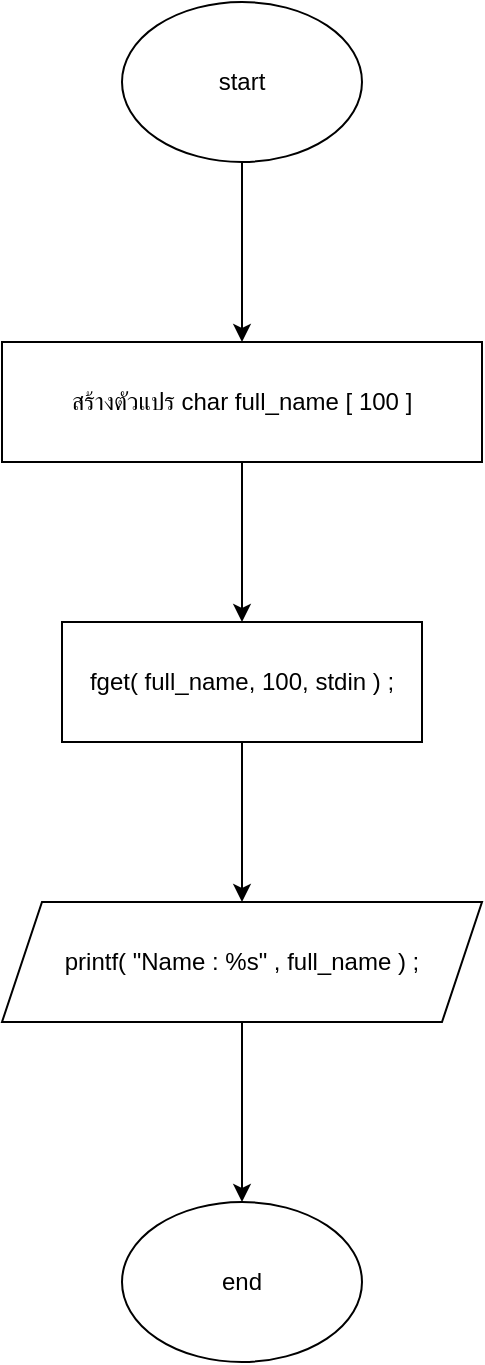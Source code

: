 <mxfile version="25.0.3">
  <diagram name="หน้า-1" id="zYUz-LeYK89Ox7upW3Zc">
    <mxGraphModel dx="1034" dy="446" grid="1" gridSize="10" guides="1" tooltips="1" connect="1" arrows="1" fold="1" page="1" pageScale="1" pageWidth="827" pageHeight="1169" math="0" shadow="0">
      <root>
        <mxCell id="0" />
        <mxCell id="1" parent="0" />
        <mxCell id="KpkFMWOr-z7UeRIUxzfo-3" value="" style="edgeStyle=orthogonalEdgeStyle;rounded=0;orthogonalLoop=1;jettySize=auto;html=1;" edge="1" parent="1" source="KpkFMWOr-z7UeRIUxzfo-1" target="KpkFMWOr-z7UeRIUxzfo-2">
          <mxGeometry relative="1" as="geometry" />
        </mxCell>
        <mxCell id="KpkFMWOr-z7UeRIUxzfo-1" value="start" style="ellipse;whiteSpace=wrap;html=1;" vertex="1" parent="1">
          <mxGeometry x="350" y="90" width="120" height="80" as="geometry" />
        </mxCell>
        <mxCell id="KpkFMWOr-z7UeRIUxzfo-5" value="" style="edgeStyle=orthogonalEdgeStyle;rounded=0;orthogonalLoop=1;jettySize=auto;html=1;" edge="1" parent="1" source="KpkFMWOr-z7UeRIUxzfo-2" target="KpkFMWOr-z7UeRIUxzfo-4">
          <mxGeometry relative="1" as="geometry" />
        </mxCell>
        <mxCell id="KpkFMWOr-z7UeRIUxzfo-2" value="สร้างตัวแปร char full_name [ 100 ]" style="whiteSpace=wrap;html=1;" vertex="1" parent="1">
          <mxGeometry x="290" y="260" width="240" height="60" as="geometry" />
        </mxCell>
        <mxCell id="KpkFMWOr-z7UeRIUxzfo-7" value="" style="edgeStyle=orthogonalEdgeStyle;rounded=0;orthogonalLoop=1;jettySize=auto;html=1;" edge="1" parent="1" source="KpkFMWOr-z7UeRIUxzfo-4" target="KpkFMWOr-z7UeRIUxzfo-6">
          <mxGeometry relative="1" as="geometry" />
        </mxCell>
        <mxCell id="KpkFMWOr-z7UeRIUxzfo-4" value="fget( full_name, 100, stdin ) ;" style="whiteSpace=wrap;html=1;" vertex="1" parent="1">
          <mxGeometry x="320" y="400" width="180" height="60" as="geometry" />
        </mxCell>
        <mxCell id="KpkFMWOr-z7UeRIUxzfo-9" value="" style="edgeStyle=orthogonalEdgeStyle;rounded=0;orthogonalLoop=1;jettySize=auto;html=1;" edge="1" parent="1" source="KpkFMWOr-z7UeRIUxzfo-6" target="KpkFMWOr-z7UeRIUxzfo-8">
          <mxGeometry relative="1" as="geometry" />
        </mxCell>
        <mxCell id="KpkFMWOr-z7UeRIUxzfo-6" value="printf( &quot;Name : %s&quot; , full_name ) ;" style="shape=parallelogram;perimeter=parallelogramPerimeter;whiteSpace=wrap;html=1;fixedSize=1;" vertex="1" parent="1">
          <mxGeometry x="290" y="540" width="240" height="60" as="geometry" />
        </mxCell>
        <mxCell id="KpkFMWOr-z7UeRIUxzfo-8" value="end" style="ellipse;whiteSpace=wrap;html=1;" vertex="1" parent="1">
          <mxGeometry x="350" y="690" width="120" height="80" as="geometry" />
        </mxCell>
      </root>
    </mxGraphModel>
  </diagram>
</mxfile>
